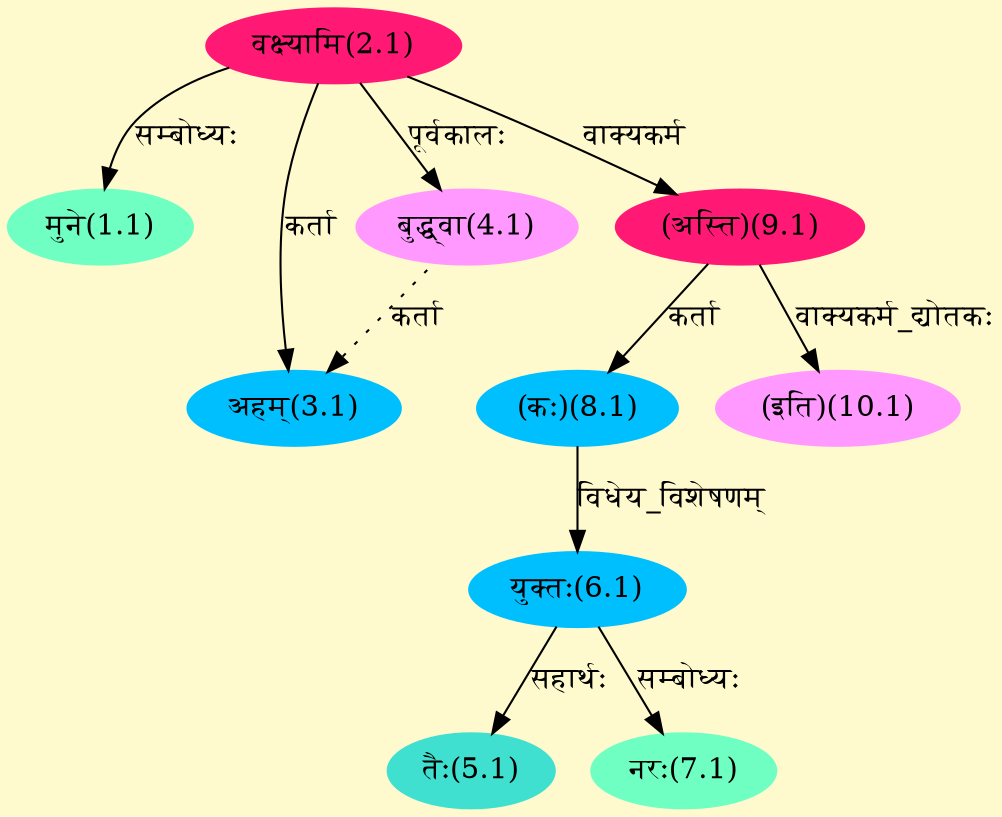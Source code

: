 digraph G{
rankdir=BT;
 compound=true;
 bgcolor="lemonchiffon1";
Node1_1 [style=filled, color="#6FFFC3" label = "मुने(1.1)"]
Node2_1 [style=filled, color="#FF1975" label = "वक्ष्यामि(2.1)"]
Node3_1 [style=filled, color="#00BFFF" label = "अहम्(3.1)"]
Node [style=filled, color="" label = "()"]
Node4_1 [style=filled, color="#FF99FF" label = "बुद्ध्वा(4.1)"]
Node5_1 [style=filled, color="#40E0D0" label = "तैः(5.1)"]
Node6_1 [style=filled, color="#00BFFF" label = "युक्तः(6.1)"]
Node8_1 [style=filled, color="#00BFFF" label = "(कः)(8.1)"]
Node7_1 [style=filled, color="#6FFFC3" label = "नरः(7.1)"]
Node9_1 [style=filled, color="#FF1975" label = "(अस्ति)(9.1)"]
Node10_1 [style=filled, color="#FF99FF" label = "(इति)(10.1)"]
/* Start of Relations section */

Node1_1 -> Node2_1 [  label="सम्बोध्यः"  dir="back" ]
Node3_1 -> Node2_1 [  label="कर्ता"  dir="back" ]
Node3_1 -> Node4_1 [ style=dotted label="कर्ता"  dir="back" ]
Node4_1 -> Node2_1 [  label="पूर्वकालः"  dir="back" ]
Node5_1 -> Node6_1 [  label="सहार्थः"  dir="back" ]
Node6_1 -> Node8_1 [  label="विधेय_विशेषणम्"  dir="back" ]
Node7_1 -> Node6_1 [  label="सम्बोध्यः"  dir="back" ]
Node8_1 -> Node9_1 [  label="कर्ता"  dir="back" ]
Node9_1 -> Node2_1 [  label="वाक्यकर्म"  dir="back" ]
Node10_1 -> Node9_1 [  label="वाक्यकर्म_द्योतकः"  dir="back" ]
}

